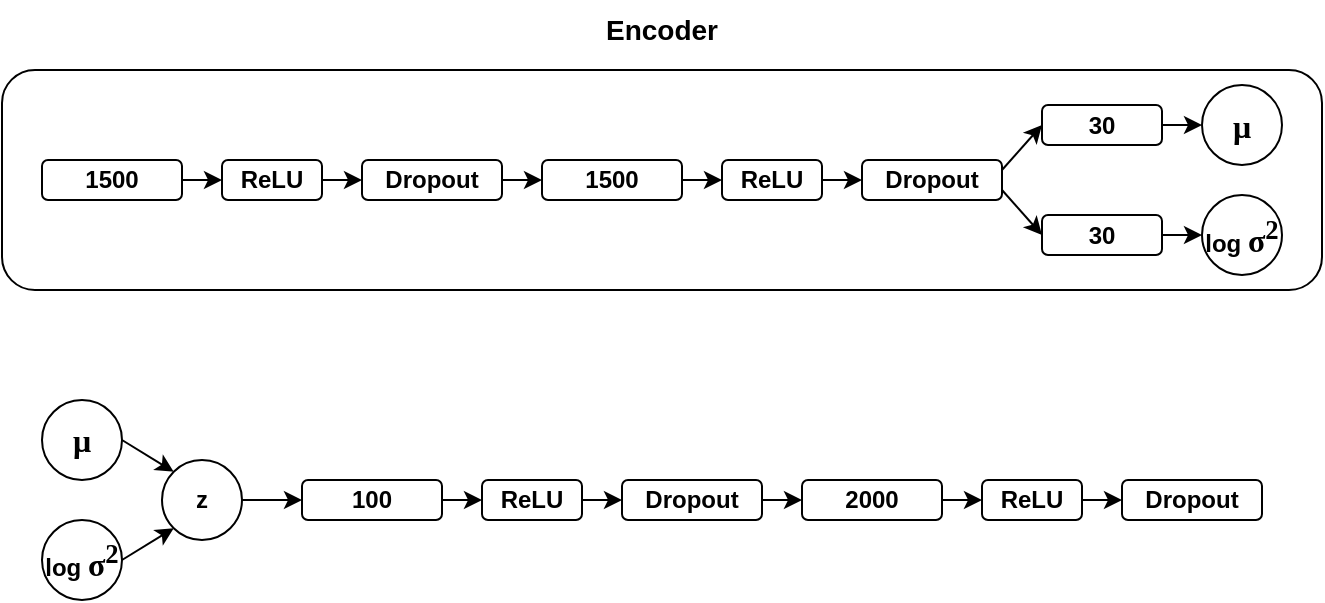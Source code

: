 <mxfile version="12.6.5" type="device"><diagram id="axKTe7WKywEPl0PrgopO" name="Page-1"><mxGraphModel dx="1086" dy="806" grid="1" gridSize="10" guides="1" tooltips="1" connect="1" arrows="1" fold="1" page="1" pageScale="1" pageWidth="850" pageHeight="1100" math="0" shadow="0"><root><mxCell id="0"/><mxCell id="1" parent="0"/><mxCell id="Gq1nSp1f5tB6H_IixLJ5-1" value="" style="rounded=1;whiteSpace=wrap;html=1;fillColor=none;" vertex="1" parent="1"><mxGeometry x="20" y="155" width="660" height="110" as="geometry"/></mxCell><mxCell id="Gq1nSp1f5tB6H_IixLJ5-2" value="&lt;b&gt;&lt;font style=&quot;font-size: 14px&quot;&gt;Encoder&lt;/font&gt;&lt;/b&gt;" style="text;html=1;strokeColor=none;fillColor=none;align=center;verticalAlign=middle;whiteSpace=wrap;rounded=0;" vertex="1" parent="1"><mxGeometry x="20" y="120" width="660" height="30" as="geometry"/></mxCell><mxCell id="Gq1nSp1f5tB6H_IixLJ5-43" style="edgeStyle=none;rounded=0;orthogonalLoop=1;jettySize=auto;html=1;exitX=1;exitY=0.5;exitDx=0;exitDy=0;entryX=0;entryY=0.5;entryDx=0;entryDy=0;" edge="1" parent="1" source="Gq1nSp1f5tB6H_IixLJ5-3" target="Gq1nSp1f5tB6H_IixLJ5-41"><mxGeometry relative="1" as="geometry"/></mxCell><mxCell id="Gq1nSp1f5tB6H_IixLJ5-3" value="&lt;b&gt;1500&lt;/b&gt;" style="rounded=1;whiteSpace=wrap;html=1;fillColor=none;" vertex="1" parent="1"><mxGeometry x="40" y="200" width="70" height="20" as="geometry"/></mxCell><mxCell id="Gq1nSp1f5tB6H_IixLJ5-24" style="edgeStyle=none;rounded=0;orthogonalLoop=1;jettySize=auto;html=1;exitX=1;exitY=0.5;exitDx=0;exitDy=0;entryX=0;entryY=0.5;entryDx=0;entryDy=0;" edge="1" parent="1" source="Gq1nSp1f5tB6H_IixLJ5-6" target="Gq1nSp1f5tB6H_IixLJ5-14"><mxGeometry relative="1" as="geometry"/></mxCell><mxCell id="Gq1nSp1f5tB6H_IixLJ5-6" value="&lt;b&gt;30&lt;/b&gt;" style="rounded=1;whiteSpace=wrap;html=1;fillColor=none;" vertex="1" parent="1"><mxGeometry x="540" y="172.5" width="60" height="20" as="geometry"/></mxCell><mxCell id="Gq1nSp1f5tB6H_IixLJ5-25" style="edgeStyle=none;rounded=0;orthogonalLoop=1;jettySize=auto;html=1;exitX=1;exitY=0.5;exitDx=0;exitDy=0;entryX=0;entryY=0.5;entryDx=0;entryDy=0;" edge="1" parent="1" source="Gq1nSp1f5tB6H_IixLJ5-7" target="Gq1nSp1f5tB6H_IixLJ5-16"><mxGeometry relative="1" as="geometry"/></mxCell><mxCell id="Gq1nSp1f5tB6H_IixLJ5-7" value="&lt;b&gt;30&lt;/b&gt;" style="rounded=1;whiteSpace=wrap;html=1;fillColor=none;" vertex="1" parent="1"><mxGeometry x="540" y="227.5" width="60" height="20" as="geometry"/></mxCell><mxCell id="Gq1nSp1f5tB6H_IixLJ5-14" value="&lt;b style=&quot;font-size: medium ; white-space: normal ; font-family: &amp;#34;times new roman&amp;#34;&quot;&gt;μ&lt;/b&gt;" style="ellipse;whiteSpace=wrap;html=1;aspect=fixed;fillColor=none;" vertex="1" parent="1"><mxGeometry x="620" y="162.5" width="40" height="40" as="geometry"/></mxCell><mxCell id="Gq1nSp1f5tB6H_IixLJ5-16" value="&lt;b style=&quot;white-space: normal&quot;&gt;log&amp;nbsp;&lt;span style=&quot;font-size: medium ; font-family: &amp;#34;times new roman&amp;#34;&quot;&gt;σ&lt;sup&gt;2&lt;/sup&gt;&lt;/span&gt;&lt;/b&gt;" style="ellipse;whiteSpace=wrap;html=1;aspect=fixed;fillColor=none;" vertex="1" parent="1"><mxGeometry x="620" y="217.5" width="40" height="40" as="geometry"/></mxCell><mxCell id="Gq1nSp1f5tB6H_IixLJ5-34" style="edgeStyle=none;rounded=0;orthogonalLoop=1;jettySize=auto;html=1;exitX=1;exitY=0.5;exitDx=0;exitDy=0;entryX=0;entryY=0;entryDx=0;entryDy=0;" edge="1" parent="1" source="Gq1nSp1f5tB6H_IixLJ5-29" target="Gq1nSp1f5tB6H_IixLJ5-33"><mxGeometry relative="1" as="geometry"/></mxCell><mxCell id="Gq1nSp1f5tB6H_IixLJ5-29" value="&lt;b style=&quot;font-size: medium ; white-space: normal ; font-family: &amp;#34;times new roman&amp;#34;&quot;&gt;μ&lt;/b&gt;" style="ellipse;whiteSpace=wrap;html=1;aspect=fixed;fillColor=none;" vertex="1" parent="1"><mxGeometry x="40" y="320" width="40" height="40" as="geometry"/></mxCell><mxCell id="Gq1nSp1f5tB6H_IixLJ5-35" style="edgeStyle=none;rounded=0;orthogonalLoop=1;jettySize=auto;html=1;exitX=1;exitY=0.5;exitDx=0;exitDy=0;entryX=0;entryY=1;entryDx=0;entryDy=0;" edge="1" parent="1" source="Gq1nSp1f5tB6H_IixLJ5-31" target="Gq1nSp1f5tB6H_IixLJ5-33"><mxGeometry relative="1" as="geometry"/></mxCell><mxCell id="Gq1nSp1f5tB6H_IixLJ5-31" value="&lt;b style=&quot;white-space: normal&quot;&gt;log&amp;nbsp;&lt;span style=&quot;font-size: medium ; font-family: &amp;#34;times new roman&amp;#34;&quot;&gt;σ&lt;sup&gt;2&lt;/sup&gt;&lt;/span&gt;&lt;/b&gt;" style="ellipse;whiteSpace=wrap;html=1;aspect=fixed;fillColor=none;" vertex="1" parent="1"><mxGeometry x="40" y="380" width="40" height="40" as="geometry"/></mxCell><mxCell id="Gq1nSp1f5tB6H_IixLJ5-39" style="edgeStyle=none;rounded=0;orthogonalLoop=1;jettySize=auto;html=1;exitX=1;exitY=0.5;exitDx=0;exitDy=0;entryX=0;entryY=0.5;entryDx=0;entryDy=0;" edge="1" parent="1" source="Gq1nSp1f5tB6H_IixLJ5-33" target="Gq1nSp1f5tB6H_IixLJ5-36"><mxGeometry relative="1" as="geometry"/></mxCell><mxCell id="Gq1nSp1f5tB6H_IixLJ5-33" value="&lt;b&gt;z&lt;/b&gt;" style="ellipse;whiteSpace=wrap;html=1;aspect=fixed;fillColor=none;" vertex="1" parent="1"><mxGeometry x="100" y="350" width="40" height="40" as="geometry"/></mxCell><mxCell id="Gq1nSp1f5tB6H_IixLJ5-59" style="edgeStyle=none;rounded=0;orthogonalLoop=1;jettySize=auto;html=1;exitX=1;exitY=0.5;exitDx=0;exitDy=0;entryX=0;entryY=0.5;entryDx=0;entryDy=0;" edge="1" parent="1" source="Gq1nSp1f5tB6H_IixLJ5-36" target="Gq1nSp1f5tB6H_IixLJ5-57"><mxGeometry relative="1" as="geometry"/></mxCell><mxCell id="Gq1nSp1f5tB6H_IixLJ5-36" value="&lt;b&gt;100&lt;/b&gt;" style="rounded=1;whiteSpace=wrap;html=1;fillColor=none;" vertex="1" parent="1"><mxGeometry x="170" y="360" width="70" height="20" as="geometry"/></mxCell><mxCell id="Gq1nSp1f5tB6H_IixLJ5-64" style="edgeStyle=none;rounded=0;orthogonalLoop=1;jettySize=auto;html=1;exitX=1;exitY=0.5;exitDx=0;exitDy=0;entryX=0;entryY=0.5;entryDx=0;entryDy=0;" edge="1" parent="1" source="Gq1nSp1f5tB6H_IixLJ5-37" target="Gq1nSp1f5tB6H_IixLJ5-62"><mxGeometry relative="1" as="geometry"/></mxCell><mxCell id="Gq1nSp1f5tB6H_IixLJ5-37" value="&lt;b&gt;2000&lt;/b&gt;" style="rounded=1;whiteSpace=wrap;html=1;fillColor=none;" vertex="1" parent="1"><mxGeometry x="420" y="360" width="70" height="20" as="geometry"/></mxCell><mxCell id="Gq1nSp1f5tB6H_IixLJ5-44" style="edgeStyle=none;rounded=0;orthogonalLoop=1;jettySize=auto;html=1;exitX=1;exitY=0.5;exitDx=0;exitDy=0;" edge="1" parent="1" source="Gq1nSp1f5tB6H_IixLJ5-41" target="Gq1nSp1f5tB6H_IixLJ5-42"><mxGeometry relative="1" as="geometry"/></mxCell><mxCell id="Gq1nSp1f5tB6H_IixLJ5-41" value="&lt;b&gt;ReLU&lt;/b&gt;" style="rounded=1;whiteSpace=wrap;html=1;fillColor=none;" vertex="1" parent="1"><mxGeometry x="130" y="200" width="50" height="20" as="geometry"/></mxCell><mxCell id="Gq1nSp1f5tB6H_IixLJ5-53" style="edgeStyle=none;rounded=0;orthogonalLoop=1;jettySize=auto;html=1;exitX=1;exitY=0.5;exitDx=0;exitDy=0;entryX=0;entryY=0.5;entryDx=0;entryDy=0;" edge="1" parent="1" source="Gq1nSp1f5tB6H_IixLJ5-42" target="Gq1nSp1f5tB6H_IixLJ5-49"><mxGeometry relative="1" as="geometry"/></mxCell><mxCell id="Gq1nSp1f5tB6H_IixLJ5-42" value="&lt;b&gt;Dropout&lt;/b&gt;" style="rounded=1;whiteSpace=wrap;html=1;fillColor=none;" vertex="1" parent="1"><mxGeometry x="200" y="200" width="70" height="20" as="geometry"/></mxCell><mxCell id="Gq1nSp1f5tB6H_IixLJ5-48" style="edgeStyle=none;rounded=0;orthogonalLoop=1;jettySize=auto;html=1;exitX=1;exitY=0.5;exitDx=0;exitDy=0;entryX=0;entryY=0.5;entryDx=0;entryDy=0;" edge="1" parent="1" source="Gq1nSp1f5tB6H_IixLJ5-49" target="Gq1nSp1f5tB6H_IixLJ5-51"><mxGeometry relative="1" as="geometry"/></mxCell><mxCell id="Gq1nSp1f5tB6H_IixLJ5-49" value="&lt;b&gt;1500&lt;/b&gt;" style="rounded=1;whiteSpace=wrap;html=1;fillColor=none;" vertex="1" parent="1"><mxGeometry x="290" y="200" width="70" height="20" as="geometry"/></mxCell><mxCell id="Gq1nSp1f5tB6H_IixLJ5-50" style="edgeStyle=none;rounded=0;orthogonalLoop=1;jettySize=auto;html=1;exitX=1;exitY=0.5;exitDx=0;exitDy=0;" edge="1" parent="1" source="Gq1nSp1f5tB6H_IixLJ5-51" target="Gq1nSp1f5tB6H_IixLJ5-52"><mxGeometry relative="1" as="geometry"/></mxCell><mxCell id="Gq1nSp1f5tB6H_IixLJ5-51" value="&lt;b&gt;ReLU&lt;/b&gt;" style="rounded=1;whiteSpace=wrap;html=1;fillColor=none;" vertex="1" parent="1"><mxGeometry x="380" y="200" width="50" height="20" as="geometry"/></mxCell><mxCell id="Gq1nSp1f5tB6H_IixLJ5-54" style="edgeStyle=none;rounded=0;orthogonalLoop=1;jettySize=auto;html=1;exitX=1;exitY=0.25;exitDx=0;exitDy=0;entryX=0;entryY=0.5;entryDx=0;entryDy=0;" edge="1" parent="1" source="Gq1nSp1f5tB6H_IixLJ5-52" target="Gq1nSp1f5tB6H_IixLJ5-6"><mxGeometry relative="1" as="geometry"/></mxCell><mxCell id="Gq1nSp1f5tB6H_IixLJ5-55" style="edgeStyle=none;rounded=0;orthogonalLoop=1;jettySize=auto;html=1;exitX=1;exitY=0.75;exitDx=0;exitDy=0;entryX=0;entryY=0.5;entryDx=0;entryDy=0;" edge="1" parent="1" source="Gq1nSp1f5tB6H_IixLJ5-52" target="Gq1nSp1f5tB6H_IixLJ5-7"><mxGeometry relative="1" as="geometry"/></mxCell><mxCell id="Gq1nSp1f5tB6H_IixLJ5-52" value="&lt;b&gt;Dropout&lt;/b&gt;" style="rounded=1;whiteSpace=wrap;html=1;fillColor=none;" vertex="1" parent="1"><mxGeometry x="450" y="200" width="70" height="20" as="geometry"/></mxCell><mxCell id="Gq1nSp1f5tB6H_IixLJ5-60" style="edgeStyle=none;rounded=0;orthogonalLoop=1;jettySize=auto;html=1;exitX=1;exitY=0.5;exitDx=0;exitDy=0;entryX=0;entryY=0.5;entryDx=0;entryDy=0;" edge="1" parent="1" source="Gq1nSp1f5tB6H_IixLJ5-57" target="Gq1nSp1f5tB6H_IixLJ5-58"><mxGeometry relative="1" as="geometry"/></mxCell><mxCell id="Gq1nSp1f5tB6H_IixLJ5-57" value="&lt;b&gt;ReLU&lt;/b&gt;" style="rounded=1;whiteSpace=wrap;html=1;fillColor=none;" vertex="1" parent="1"><mxGeometry x="260" y="360" width="50" height="20" as="geometry"/></mxCell><mxCell id="Gq1nSp1f5tB6H_IixLJ5-65" style="edgeStyle=none;rounded=0;orthogonalLoop=1;jettySize=auto;html=1;exitX=1;exitY=0.5;exitDx=0;exitDy=0;entryX=0;entryY=0.5;entryDx=0;entryDy=0;" edge="1" parent="1" source="Gq1nSp1f5tB6H_IixLJ5-58" target="Gq1nSp1f5tB6H_IixLJ5-37"><mxGeometry relative="1" as="geometry"/></mxCell><mxCell id="Gq1nSp1f5tB6H_IixLJ5-58" value="&lt;b&gt;Dropout&lt;/b&gt;" style="rounded=1;whiteSpace=wrap;html=1;fillColor=none;" vertex="1" parent="1"><mxGeometry x="330" y="360" width="70" height="20" as="geometry"/></mxCell><mxCell id="Gq1nSp1f5tB6H_IixLJ5-61" style="edgeStyle=none;rounded=0;orthogonalLoop=1;jettySize=auto;html=1;exitX=1;exitY=0.5;exitDx=0;exitDy=0;entryX=0;entryY=0.5;entryDx=0;entryDy=0;" edge="1" parent="1" source="Gq1nSp1f5tB6H_IixLJ5-62" target="Gq1nSp1f5tB6H_IixLJ5-63"><mxGeometry relative="1" as="geometry"/></mxCell><mxCell id="Gq1nSp1f5tB6H_IixLJ5-62" value="&lt;b&gt;ReLU&lt;/b&gt;" style="rounded=1;whiteSpace=wrap;html=1;fillColor=none;" vertex="1" parent="1"><mxGeometry x="510" y="360" width="50" height="20" as="geometry"/></mxCell><mxCell id="Gq1nSp1f5tB6H_IixLJ5-63" value="&lt;b&gt;Dropout&lt;/b&gt;" style="rounded=1;whiteSpace=wrap;html=1;fillColor=none;" vertex="1" parent="1"><mxGeometry x="580" y="360" width="70" height="20" as="geometry"/></mxCell></root></mxGraphModel></diagram></mxfile>